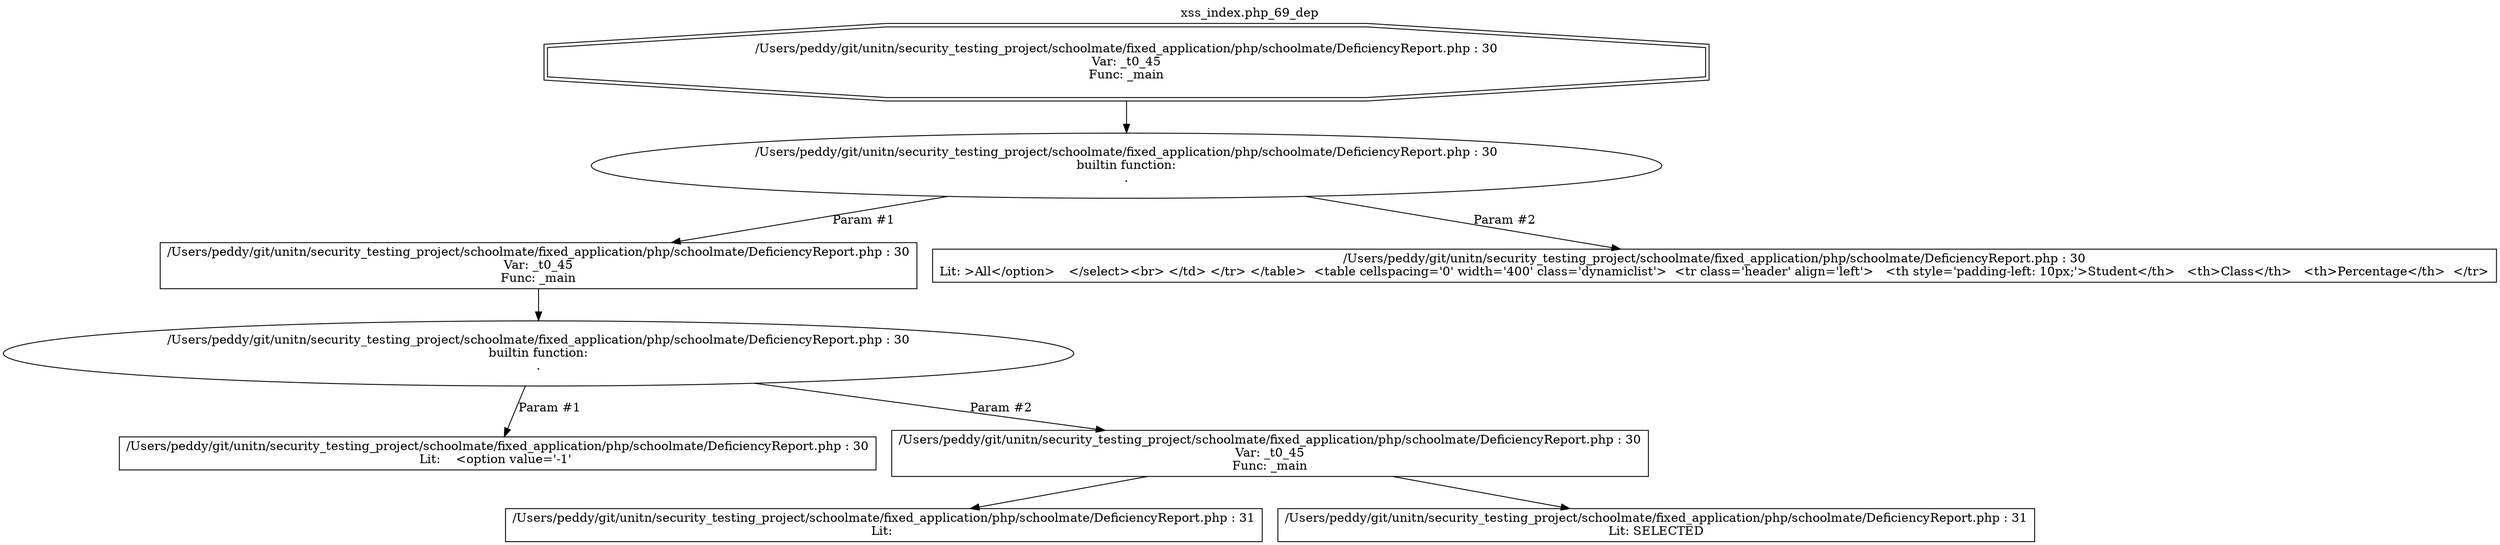 digraph cfg {
  label="xss_index.php_69_dep";
  labelloc=t;
  n1 [shape=doubleoctagon, label="/Users/peddy/git/unitn/security_testing_project/schoolmate/fixed_application/php/schoolmate/DeficiencyReport.php : 30\nVar: _t0_45\nFunc: _main\n"];
  n2 [shape=ellipse, label="/Users/peddy/git/unitn/security_testing_project/schoolmate/fixed_application/php/schoolmate/DeficiencyReport.php : 30\nbuiltin function:\n.\n"];
  n3 [shape=box, label="/Users/peddy/git/unitn/security_testing_project/schoolmate/fixed_application/php/schoolmate/DeficiencyReport.php : 30\nVar: _t0_45\nFunc: _main\n"];
  n4 [shape=ellipse, label="/Users/peddy/git/unitn/security_testing_project/schoolmate/fixed_application/php/schoolmate/DeficiencyReport.php : 30\nbuiltin function:\n.\n"];
  n5 [shape=box, label="/Users/peddy/git/unitn/security_testing_project/schoolmate/fixed_application/php/schoolmate/DeficiencyReport.php : 30\nLit:    <option value='-1' \n"];
  n6 [shape=box, label="/Users/peddy/git/unitn/security_testing_project/schoolmate/fixed_application/php/schoolmate/DeficiencyReport.php : 30\nVar: _t0_45\nFunc: _main\n"];
  n7 [shape=box, label="/Users/peddy/git/unitn/security_testing_project/schoolmate/fixed_application/php/schoolmate/DeficiencyReport.php : 31\nLit: \n"];
  n8 [shape=box, label="/Users/peddy/git/unitn/security_testing_project/schoolmate/fixed_application/php/schoolmate/DeficiencyReport.php : 31\nLit: SELECTED\n"];
  n9 [shape=box, label="/Users/peddy/git/unitn/security_testing_project/schoolmate/fixed_application/php/schoolmate/DeficiencyReport.php : 30\nLit: >All</option>	 </select><br> </td> </tr> </table>  <table cellspacing='0' width='400' class='dynamiclist'>  <tr class='header' align='left'>   <th style='padding-left: 10px;'>Student</th>   <th>Class</th>   <th>Percentage</th>  </tr>\n"];
  n1 -> n2;
  n3 -> n4;
  n4 -> n5[label="Param #1"];
  n4 -> n6[label="Param #2"];
  n6 -> n7;
  n6 -> n8;
  n2 -> n3[label="Param #1"];
  n2 -> n9[label="Param #2"];
}
